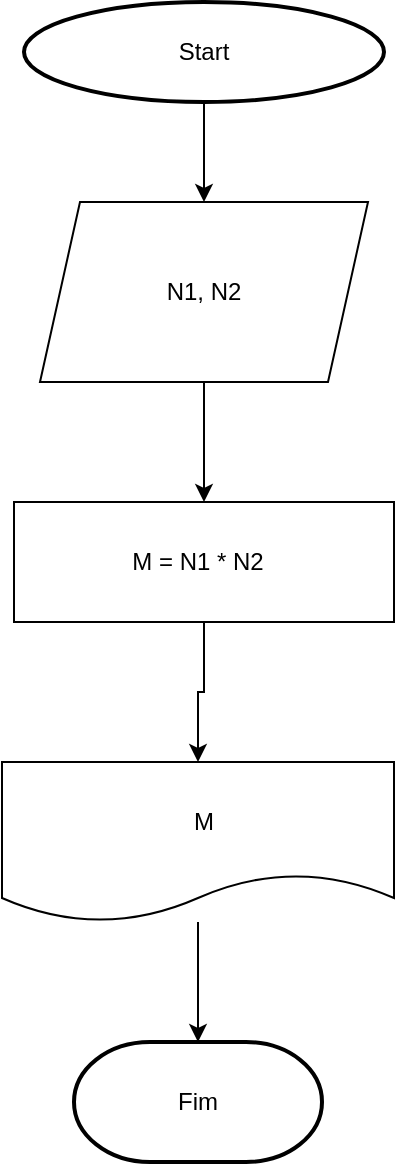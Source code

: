 <mxfile version="14.4.8" type="github">
  <diagram id="FdOuGISEG2kQA_kU1AHl" name="Page-1">
    <mxGraphModel dx="1279" dy="666" grid="1" gridSize="10" guides="1" tooltips="1" connect="1" arrows="1" fold="1" page="1" pageScale="1" pageWidth="827" pageHeight="1169" math="0" shadow="0">
      <root>
        <mxCell id="0" />
        <mxCell id="1" parent="0" />
        <mxCell id="sCyzX5ESXLHQMx8Ad8ml-8" style="edgeStyle=orthogonalEdgeStyle;rounded=0;orthogonalLoop=1;jettySize=auto;html=1;exitX=0.5;exitY=1;exitDx=0;exitDy=0;exitPerimeter=0;entryX=0.5;entryY=0;entryDx=0;entryDy=0;" parent="1" source="sCyzX5ESXLHQMx8Ad8ml-1" target="sCyzX5ESXLHQMx8Ad8ml-4" edge="1">
          <mxGeometry relative="1" as="geometry" />
        </mxCell>
        <mxCell id="sCyzX5ESXLHQMx8Ad8ml-1" value="" style="strokeWidth=2;html=1;shape=mxgraph.flowchart.start_1;whiteSpace=wrap;" parent="1" vertex="1">
          <mxGeometry x="324" y="100" width="180" height="50" as="geometry" />
        </mxCell>
        <mxCell id="sCyzX5ESXLHQMx8Ad8ml-2" value="Start" style="text;html=1;strokeColor=none;align=center;verticalAlign=middle;whiteSpace=wrap;rounded=0;" parent="1" vertex="1">
          <mxGeometry x="394" y="115" width="40" height="20" as="geometry" />
        </mxCell>
        <mxCell id="sCyzX5ESXLHQMx8Ad8ml-10" value="" style="edgeStyle=orthogonalEdgeStyle;rounded=0;orthogonalLoop=1;jettySize=auto;html=1;" parent="1" source="sCyzX5ESXLHQMx8Ad8ml-4" target="sCyzX5ESXLHQMx8Ad8ml-9" edge="1">
          <mxGeometry relative="1" as="geometry" />
        </mxCell>
        <mxCell id="sCyzX5ESXLHQMx8Ad8ml-4" value="" style="shape=parallelogram;perimeter=parallelogramPerimeter;whiteSpace=wrap;html=1;fixedSize=1;fillColor=none;" parent="1" vertex="1">
          <mxGeometry x="332" y="200" width="164" height="90" as="geometry" />
        </mxCell>
        <mxCell id="sCyzX5ESXLHQMx8Ad8ml-5" value="N1, N2" style="text;html=1;strokeColor=none;fillColor=none;align=center;verticalAlign=middle;whiteSpace=wrap;rounded=0;" parent="1" vertex="1">
          <mxGeometry x="376" y="235" width="76" height="20" as="geometry" />
        </mxCell>
        <mxCell id="sCyzX5ESXLHQMx8Ad8ml-13" value="" style="edgeStyle=orthogonalEdgeStyle;rounded=0;orthogonalLoop=1;jettySize=auto;html=1;" parent="1" source="sCyzX5ESXLHQMx8Ad8ml-9" target="sCyzX5ESXLHQMx8Ad8ml-11" edge="1">
          <mxGeometry relative="1" as="geometry" />
        </mxCell>
        <mxCell id="sCyzX5ESXLHQMx8Ad8ml-9" value="" style="rounded=0;whiteSpace=wrap;html=1;fillColor=none;" parent="1" vertex="1">
          <mxGeometry x="319" y="350" width="190" height="60" as="geometry" />
        </mxCell>
        <mxCell id="sCyzX5ESXLHQMx8Ad8ml-15" value="" style="edgeStyle=orthogonalEdgeStyle;rounded=0;orthogonalLoop=1;jettySize=auto;html=1;" parent="1" source="sCyzX5ESXLHQMx8Ad8ml-11" target="sCyzX5ESXLHQMx8Ad8ml-14" edge="1">
          <mxGeometry relative="1" as="geometry" />
        </mxCell>
        <mxCell id="sCyzX5ESXLHQMx8Ad8ml-11" value="" style="shape=document;whiteSpace=wrap;html=1;boundedLbl=1;fillColor=none;" parent="1" vertex="1">
          <mxGeometry x="313" y="480" width="196" height="80" as="geometry" />
        </mxCell>
        <mxCell id="sCyzX5ESXLHQMx8Ad8ml-14" value="" style="strokeWidth=2;html=1;shape=mxgraph.flowchart.terminator;whiteSpace=wrap;fillColor=none;" parent="1" vertex="1">
          <mxGeometry x="349" y="620" width="124" height="60" as="geometry" />
        </mxCell>
        <mxCell id="sCyzX5ESXLHQMx8Ad8ml-16" value="M = N1 * N2" style="text;html=1;strokeColor=none;fillColor=none;align=center;verticalAlign=middle;whiteSpace=wrap;rounded=0;" parent="1" vertex="1">
          <mxGeometry x="332" y="370" width="158" height="20" as="geometry" />
        </mxCell>
        <mxCell id="sCyzX5ESXLHQMx8Ad8ml-17" value="M" style="text;html=1;strokeColor=none;fillColor=none;align=center;verticalAlign=middle;whiteSpace=wrap;rounded=0;" parent="1" vertex="1">
          <mxGeometry x="349" y="500" width="130" height="20" as="geometry" />
        </mxCell>
        <mxCell id="sCyzX5ESXLHQMx8Ad8ml-18" style="edgeStyle=orthogonalEdgeStyle;rounded=0;orthogonalLoop=1;jettySize=auto;html=1;exitX=0.5;exitY=1;exitDx=0;exitDy=0;" parent="1" source="sCyzX5ESXLHQMx8Ad8ml-17" target="sCyzX5ESXLHQMx8Ad8ml-17" edge="1">
          <mxGeometry relative="1" as="geometry" />
        </mxCell>
        <mxCell id="sCyzX5ESXLHQMx8Ad8ml-20" value="Fim" style="text;html=1;strokeColor=none;fillColor=none;align=center;verticalAlign=middle;whiteSpace=wrap;rounded=0;" parent="1" vertex="1">
          <mxGeometry x="391" y="640" width="40" height="20" as="geometry" />
        </mxCell>
      </root>
    </mxGraphModel>
  </diagram>
</mxfile>
